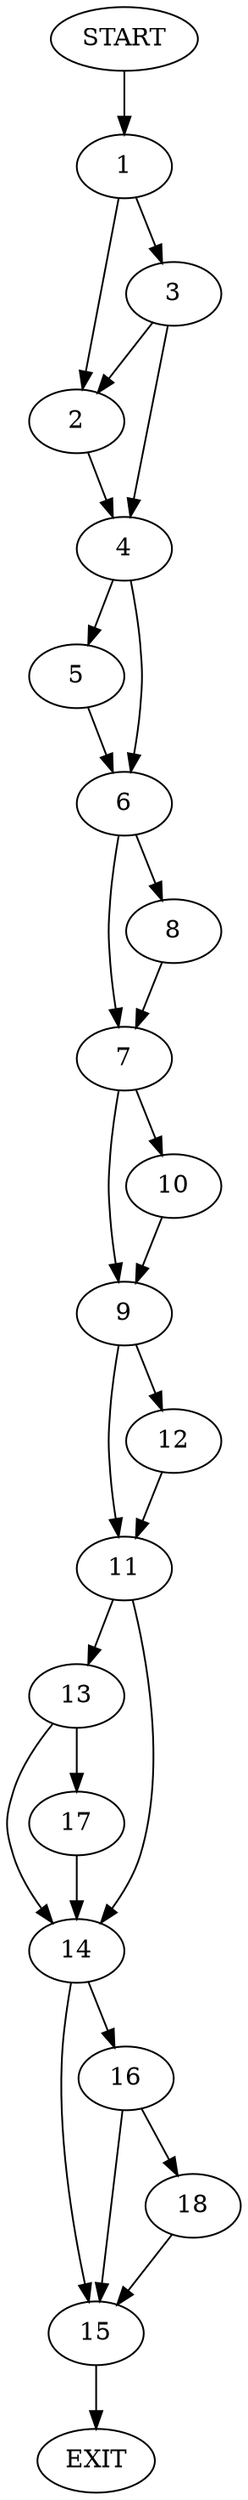 digraph {
0 [label="START"]
19 [label="EXIT"]
0 -> 1
1 -> 2
1 -> 3
2 -> 4
3 -> 2
3 -> 4
4 -> 5
4 -> 6
5 -> 6
6 -> 7
6 -> 8
7 -> 9
7 -> 10
8 -> 7
9 -> 11
9 -> 12
10 -> 9
11 -> 13
11 -> 14
12 -> 11
14 -> 15
14 -> 16
13 -> 17
13 -> 14
17 -> 14
15 -> 19
16 -> 18
16 -> 15
18 -> 15
}
